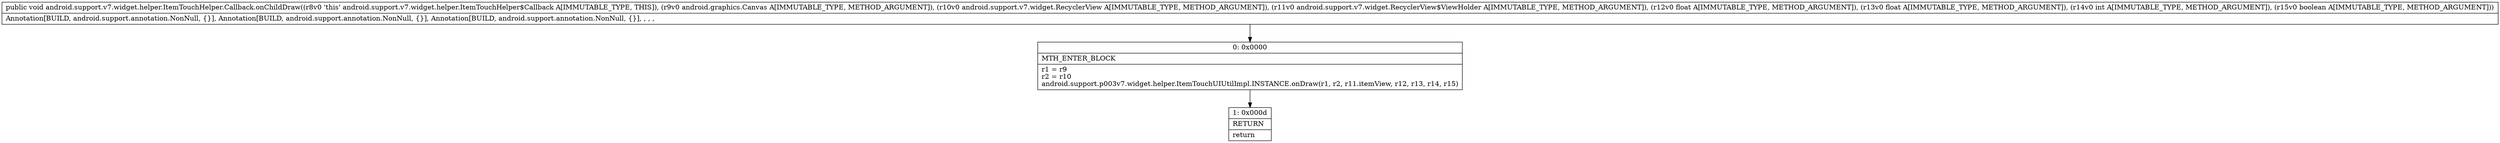digraph "CFG forandroid.support.v7.widget.helper.ItemTouchHelper.Callback.onChildDraw(Landroid\/graphics\/Canvas;Landroid\/support\/v7\/widget\/RecyclerView;Landroid\/support\/v7\/widget\/RecyclerView$ViewHolder;FFIZ)V" {
Node_0 [shape=record,label="{0\:\ 0x0000|MTH_ENTER_BLOCK\l|r1 = r9\lr2 = r10\landroid.support.p003v7.widget.helper.ItemTouchUIUtilImpl.INSTANCE.onDraw(r1, r2, r11.itemView, r12, r13, r14, r15)\l}"];
Node_1 [shape=record,label="{1\:\ 0x000d|RETURN\l|return\l}"];
MethodNode[shape=record,label="{public void android.support.v7.widget.helper.ItemTouchHelper.Callback.onChildDraw((r8v0 'this' android.support.v7.widget.helper.ItemTouchHelper$Callback A[IMMUTABLE_TYPE, THIS]), (r9v0 android.graphics.Canvas A[IMMUTABLE_TYPE, METHOD_ARGUMENT]), (r10v0 android.support.v7.widget.RecyclerView A[IMMUTABLE_TYPE, METHOD_ARGUMENT]), (r11v0 android.support.v7.widget.RecyclerView$ViewHolder A[IMMUTABLE_TYPE, METHOD_ARGUMENT]), (r12v0 float A[IMMUTABLE_TYPE, METHOD_ARGUMENT]), (r13v0 float A[IMMUTABLE_TYPE, METHOD_ARGUMENT]), (r14v0 int A[IMMUTABLE_TYPE, METHOD_ARGUMENT]), (r15v0 boolean A[IMMUTABLE_TYPE, METHOD_ARGUMENT]))  | Annotation[BUILD, android.support.annotation.NonNull, \{\}], Annotation[BUILD, android.support.annotation.NonNull, \{\}], Annotation[BUILD, android.support.annotation.NonNull, \{\}], , , , \l}"];
MethodNode -> Node_0;
Node_0 -> Node_1;
}

